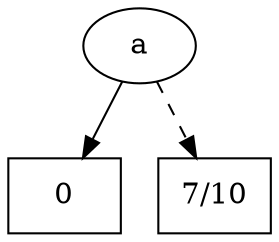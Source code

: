 digraph G {
	rankdir = TB;
	37 [label="a", shape=""]
	37 -> 1
	37 -> 35 [style=dashed]
	{rank = same; 37;}
	1 [label="0", shape="box"]
	35 [label="7/10", shape="box"]
	{rank = same; 1; 35;}
}

